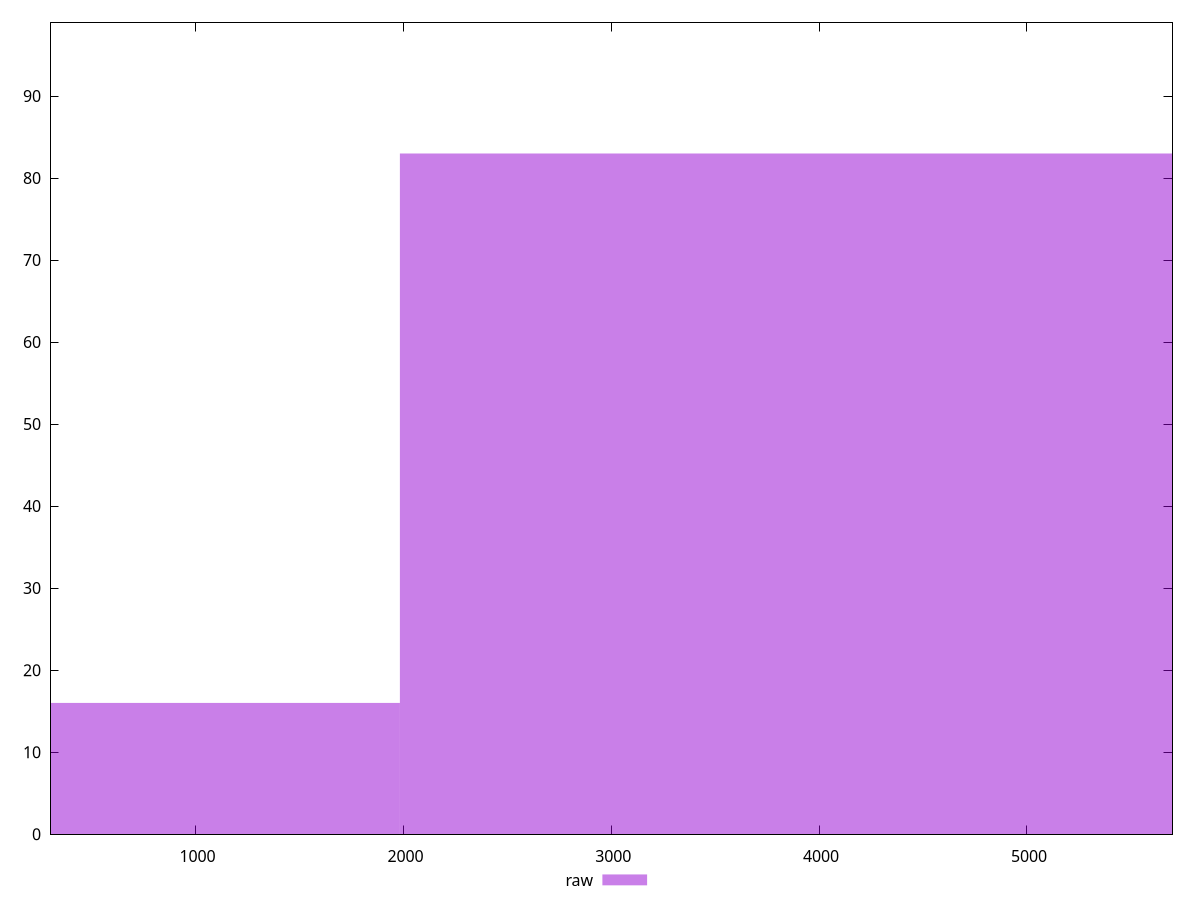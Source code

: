 reset

$raw <<EOF
3966.5099677098697 83
0 16
EOF

set key outside below
set boxwidth 3966.5099677098697
set xrange [300:5700]
set yrange [0:99]
set trange [0:99]
set style fill transparent solid 0.5 noborder
set terminal svg size 640, 490 enhanced background rgb 'white'
set output "reports/report_00027_2021-02-24T12-40-31.850Z/uses-text-compression/samples/card/raw/histogram.svg"

plot $raw title "raw" with boxes

reset
